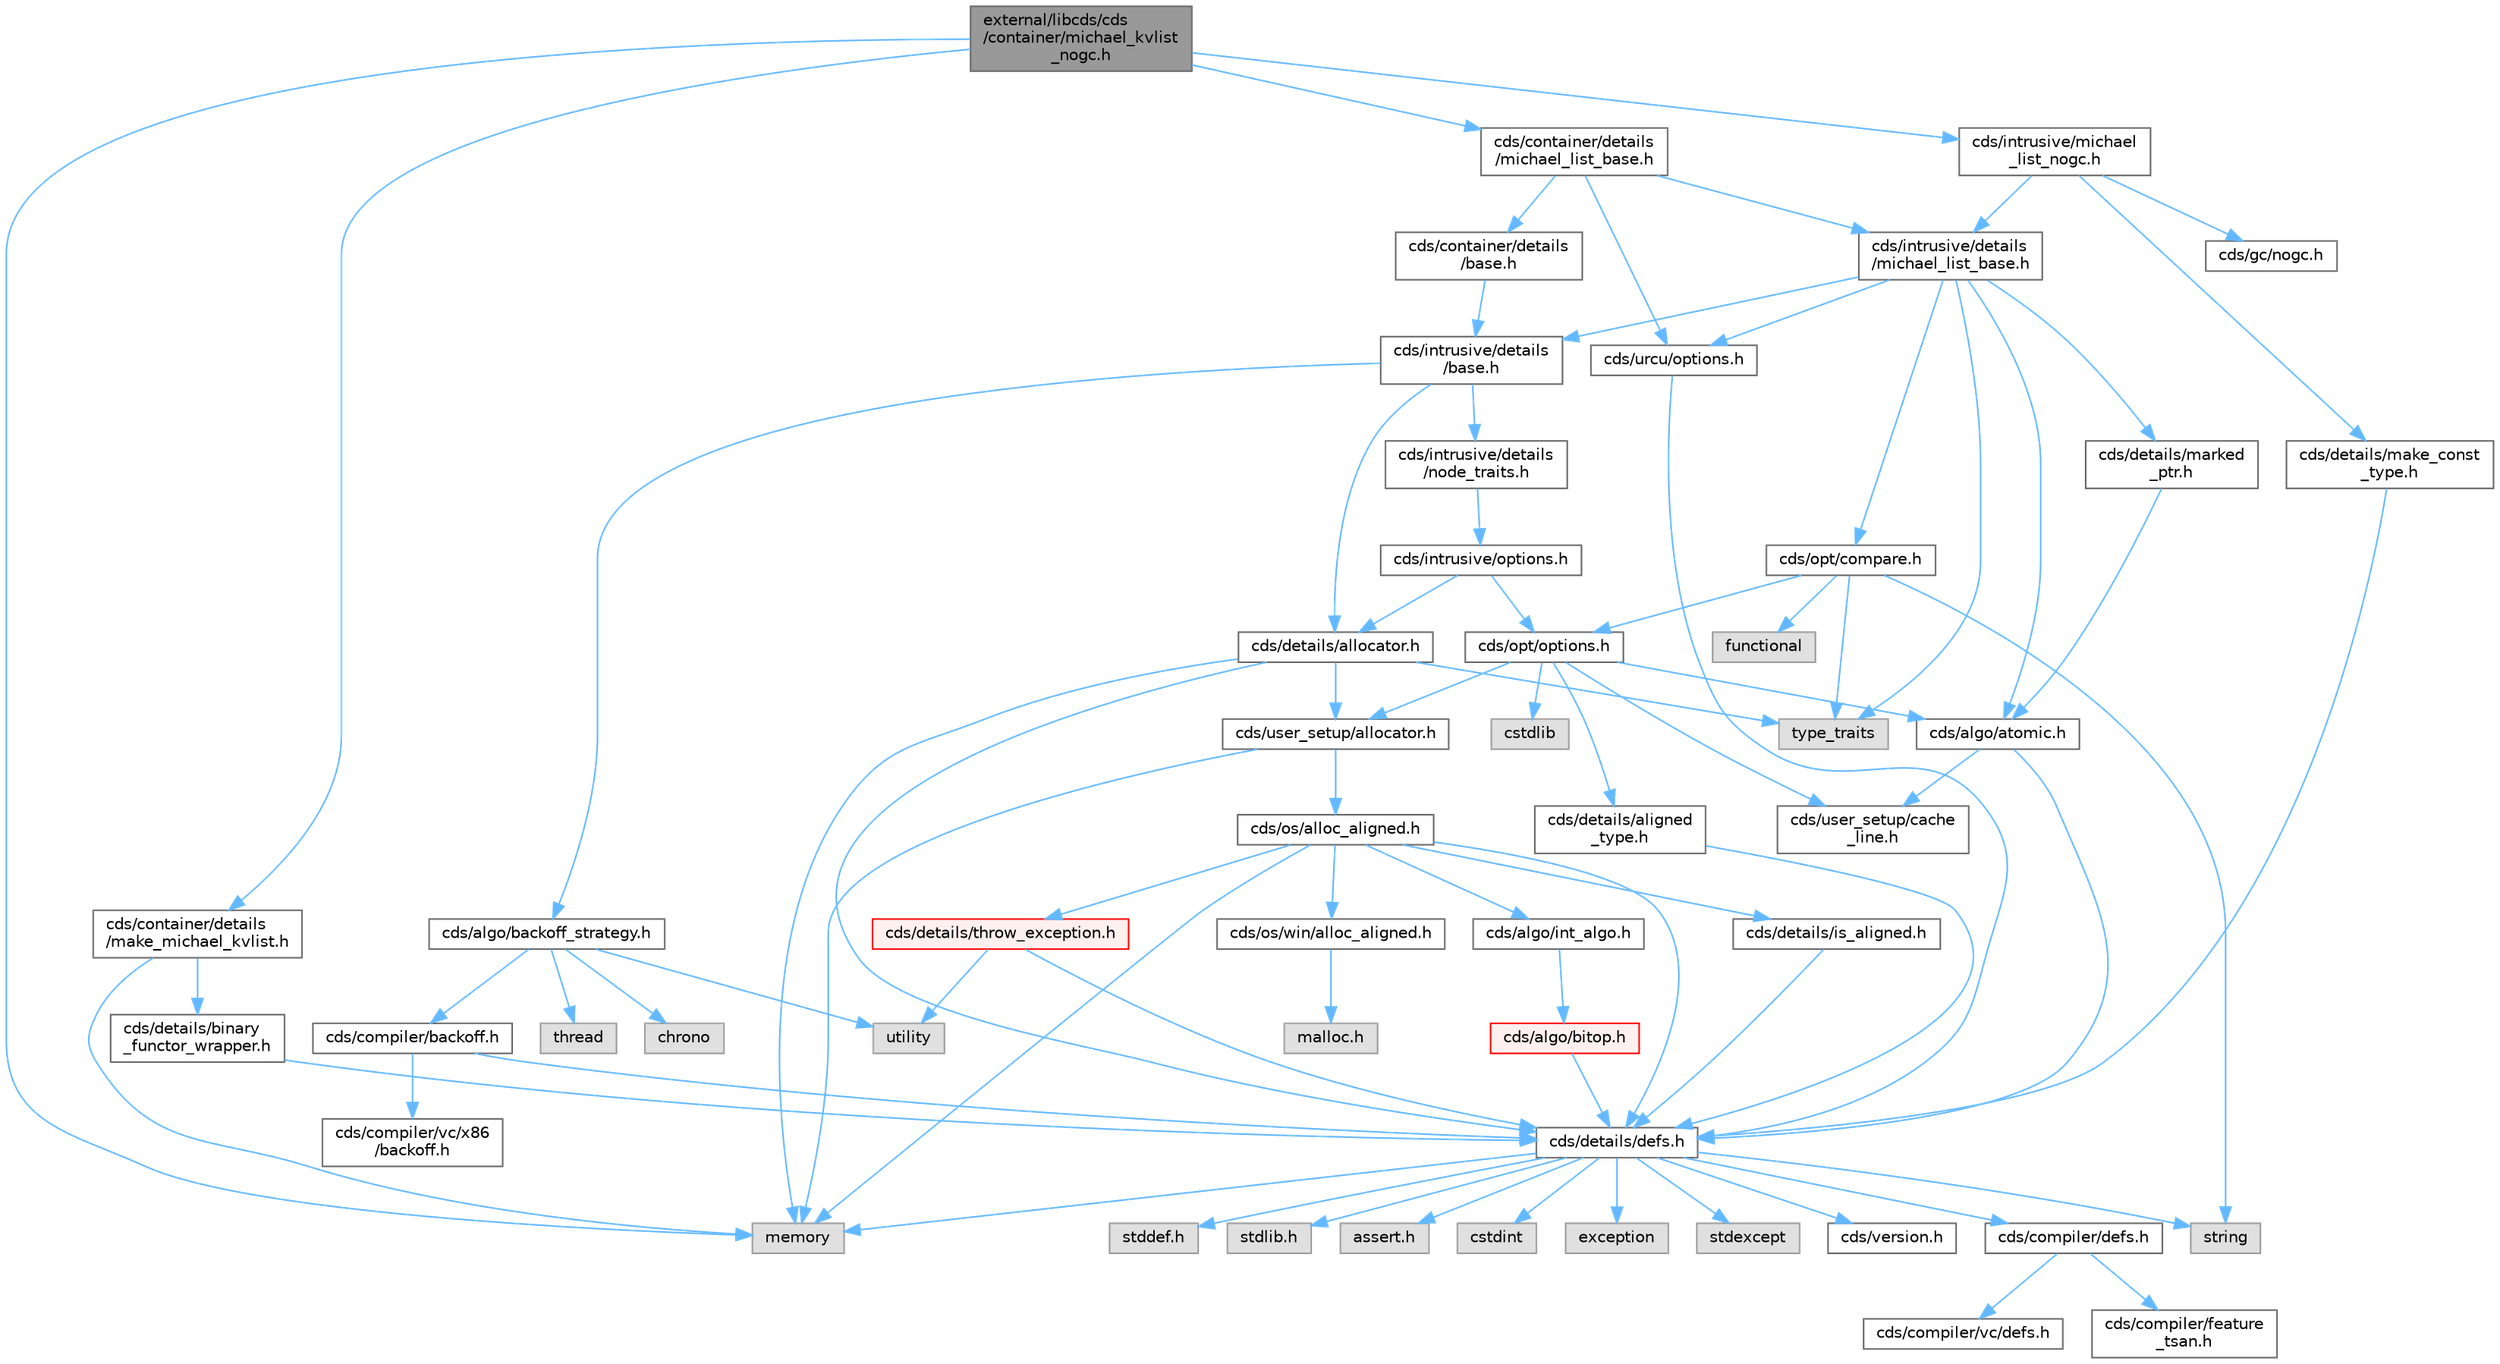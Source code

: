 digraph "external/libcds/cds/container/michael_kvlist_nogc.h"
{
 // LATEX_PDF_SIZE
  bgcolor="transparent";
  edge [fontname=Helvetica,fontsize=10,labelfontname=Helvetica,labelfontsize=10];
  node [fontname=Helvetica,fontsize=10,shape=box,height=0.2,width=0.4];
  Node1 [id="Node000001",label="external/libcds/cds\l/container/michael_kvlist\l_nogc.h",height=0.2,width=0.4,color="gray40", fillcolor="grey60", style="filled", fontcolor="black",tooltip=" "];
  Node1 -> Node2 [id="edge78_Node000001_Node000002",color="steelblue1",style="solid",tooltip=" "];
  Node2 [id="Node000002",label="memory",height=0.2,width=0.4,color="grey60", fillcolor="#E0E0E0", style="filled",tooltip=" "];
  Node1 -> Node3 [id="edge79_Node000001_Node000003",color="steelblue1",style="solid",tooltip=" "];
  Node3 [id="Node000003",label="cds/container/details\l/michael_list_base.h",height=0.2,width=0.4,color="grey40", fillcolor="white", style="filled",URL="$container_2details_2michael__list__base_8h.html",tooltip=" "];
  Node3 -> Node4 [id="edge80_Node000003_Node000004",color="steelblue1",style="solid",tooltip=" "];
  Node4 [id="Node000004",label="cds/container/details\l/base.h",height=0.2,width=0.4,color="grey40", fillcolor="white", style="filled",URL="$external_2libcds_2cds_2container_2details_2base_8h.html",tooltip=" "];
  Node4 -> Node5 [id="edge81_Node000004_Node000005",color="steelblue1",style="solid",tooltip=" "];
  Node5 [id="Node000005",label="cds/intrusive/details\l/base.h",height=0.2,width=0.4,color="grey40", fillcolor="white", style="filled",URL="$external_2libcds_2cds_2intrusive_2details_2base_8h.html",tooltip=" "];
  Node5 -> Node6 [id="edge82_Node000005_Node000006",color="steelblue1",style="solid",tooltip=" "];
  Node6 [id="Node000006",label="cds/intrusive/details\l/node_traits.h",height=0.2,width=0.4,color="grey40", fillcolor="white", style="filled",URL="$node__traits_8h.html",tooltip=" "];
  Node6 -> Node7 [id="edge83_Node000006_Node000007",color="steelblue1",style="solid",tooltip=" "];
  Node7 [id="Node000007",label="cds/intrusive/options.h",height=0.2,width=0.4,color="grey40", fillcolor="white", style="filled",URL="$intrusive_2options_8h.html",tooltip=" "];
  Node7 -> Node8 [id="edge84_Node000007_Node000008",color="steelblue1",style="solid",tooltip=" "];
  Node8 [id="Node000008",label="cds/opt/options.h",height=0.2,width=0.4,color="grey40", fillcolor="white", style="filled",URL="$opt_2options_8h.html",tooltip=" "];
  Node8 -> Node9 [id="edge85_Node000008_Node000009",color="steelblue1",style="solid",tooltip=" "];
  Node9 [id="Node000009",label="cstdlib",height=0.2,width=0.4,color="grey60", fillcolor="#E0E0E0", style="filled",tooltip=" "];
  Node8 -> Node10 [id="edge86_Node000008_Node000010",color="steelblue1",style="solid",tooltip=" "];
  Node10 [id="Node000010",label="cds/details/aligned\l_type.h",height=0.2,width=0.4,color="grey40", fillcolor="white", style="filled",URL="$aligned__type_8h.html",tooltip=" "];
  Node10 -> Node11 [id="edge87_Node000010_Node000011",color="steelblue1",style="solid",tooltip=" "];
  Node11 [id="Node000011",label="cds/details/defs.h",height=0.2,width=0.4,color="grey40", fillcolor="white", style="filled",URL="$details_2defs_8h.html",tooltip=" "];
  Node11 -> Node12 [id="edge88_Node000011_Node000012",color="steelblue1",style="solid",tooltip=" "];
  Node12 [id="Node000012",label="stddef.h",height=0.2,width=0.4,color="grey60", fillcolor="#E0E0E0", style="filled",tooltip=" "];
  Node11 -> Node13 [id="edge89_Node000011_Node000013",color="steelblue1",style="solid",tooltip=" "];
  Node13 [id="Node000013",label="stdlib.h",height=0.2,width=0.4,color="grey60", fillcolor="#E0E0E0", style="filled",tooltip=" "];
  Node11 -> Node14 [id="edge90_Node000011_Node000014",color="steelblue1",style="solid",tooltip=" "];
  Node14 [id="Node000014",label="assert.h",height=0.2,width=0.4,color="grey60", fillcolor="#E0E0E0", style="filled",tooltip=" "];
  Node11 -> Node15 [id="edge91_Node000011_Node000015",color="steelblue1",style="solid",tooltip=" "];
  Node15 [id="Node000015",label="cstdint",height=0.2,width=0.4,color="grey60", fillcolor="#E0E0E0", style="filled",tooltip=" "];
  Node11 -> Node16 [id="edge92_Node000011_Node000016",color="steelblue1",style="solid",tooltip=" "];
  Node16 [id="Node000016",label="exception",height=0.2,width=0.4,color="grey60", fillcolor="#E0E0E0", style="filled",tooltip=" "];
  Node11 -> Node17 [id="edge93_Node000011_Node000017",color="steelblue1",style="solid",tooltip=" "];
  Node17 [id="Node000017",label="stdexcept",height=0.2,width=0.4,color="grey60", fillcolor="#E0E0E0", style="filled",tooltip=" "];
  Node11 -> Node18 [id="edge94_Node000011_Node000018",color="steelblue1",style="solid",tooltip=" "];
  Node18 [id="Node000018",label="string",height=0.2,width=0.4,color="grey60", fillcolor="#E0E0E0", style="filled",tooltip=" "];
  Node11 -> Node2 [id="edge95_Node000011_Node000002",color="steelblue1",style="solid",tooltip=" "];
  Node11 -> Node19 [id="edge96_Node000011_Node000019",color="steelblue1",style="solid",tooltip=" "];
  Node19 [id="Node000019",label="cds/version.h",height=0.2,width=0.4,color="grey40", fillcolor="white", style="filled",URL="$external_2libcds_2cds_2version_8h.html",tooltip=" "];
  Node11 -> Node20 [id="edge97_Node000011_Node000020",color="steelblue1",style="solid",tooltip=" "];
  Node20 [id="Node000020",label="cds/compiler/defs.h",height=0.2,width=0.4,color="grey40", fillcolor="white", style="filled",URL="$compiler_2defs_8h.html",tooltip=" "];
  Node20 -> Node21 [id="edge98_Node000020_Node000021",color="steelblue1",style="solid",tooltip=" "];
  Node21 [id="Node000021",label="cds/compiler/vc/defs.h",height=0.2,width=0.4,color="grey40", fillcolor="white", style="filled",URL="$compiler_2vc_2defs_8h.html",tooltip=" "];
  Node20 -> Node22 [id="edge99_Node000020_Node000022",color="steelblue1",style="solid",tooltip=" "];
  Node22 [id="Node000022",label="cds/compiler/feature\l_tsan.h",height=0.2,width=0.4,color="grey40", fillcolor="white", style="filled",URL="$feature__tsan_8h.html",tooltip=" "];
  Node8 -> Node23 [id="edge100_Node000008_Node000023",color="steelblue1",style="solid",tooltip=" "];
  Node23 [id="Node000023",label="cds/user_setup/allocator.h",height=0.2,width=0.4,color="grey40", fillcolor="white", style="filled",URL="$external_2libcds_2cds_2user__setup_2allocator_8h.html",tooltip="Default implementation of allocator classes."];
  Node23 -> Node2 [id="edge101_Node000023_Node000002",color="steelblue1",style="solid",tooltip=" "];
  Node23 -> Node24 [id="edge102_Node000023_Node000024",color="steelblue1",style="solid",tooltip=" "];
  Node24 [id="Node000024",label="cds/os/alloc_aligned.h",height=0.2,width=0.4,color="grey40", fillcolor="white", style="filled",URL="$alloc__aligned_8h.html",tooltip=" "];
  Node24 -> Node11 [id="edge103_Node000024_Node000011",color="steelblue1",style="solid",tooltip=" "];
  Node24 -> Node25 [id="edge104_Node000024_Node000025",color="steelblue1",style="solid",tooltip=" "];
  Node25 [id="Node000025",label="cds/os/win/alloc_aligned.h",height=0.2,width=0.4,color="grey40", fillcolor="white", style="filled",URL="$win_2alloc__aligned_8h.html",tooltip=" "];
  Node25 -> Node26 [id="edge105_Node000025_Node000026",color="steelblue1",style="solid",tooltip=" "];
  Node26 [id="Node000026",label="malloc.h",height=0.2,width=0.4,color="grey60", fillcolor="#E0E0E0", style="filled",tooltip=" "];
  Node24 -> Node2 [id="edge106_Node000024_Node000002",color="steelblue1",style="solid",tooltip=" "];
  Node24 -> Node27 [id="edge107_Node000024_Node000027",color="steelblue1",style="solid",tooltip=" "];
  Node27 [id="Node000027",label="cds/details/is_aligned.h",height=0.2,width=0.4,color="grey40", fillcolor="white", style="filled",URL="$is__aligned_8h.html",tooltip=" "];
  Node27 -> Node11 [id="edge108_Node000027_Node000011",color="steelblue1",style="solid",tooltip=" "];
  Node24 -> Node28 [id="edge109_Node000024_Node000028",color="steelblue1",style="solid",tooltip=" "];
  Node28 [id="Node000028",label="cds/algo/int_algo.h",height=0.2,width=0.4,color="grey40", fillcolor="white", style="filled",URL="$int__algo_8h.html",tooltip=" "];
  Node28 -> Node29 [id="edge110_Node000028_Node000029",color="steelblue1",style="solid",tooltip=" "];
  Node29 [id="Node000029",label="cds/algo/bitop.h",height=0.2,width=0.4,color="red", fillcolor="#FFF0F0", style="filled",URL="$algo_2bitop_8h.html",tooltip=" "];
  Node29 -> Node11 [id="edge111_Node000029_Node000011",color="steelblue1",style="solid",tooltip=" "];
  Node24 -> Node35 [id="edge112_Node000024_Node000035",color="steelblue1",style="solid",tooltip=" "];
  Node35 [id="Node000035",label="cds/details/throw_exception.h",height=0.2,width=0.4,color="red", fillcolor="#FFF0F0", style="filled",URL="$throw__exception_8h.html",tooltip=" "];
  Node35 -> Node11 [id="edge113_Node000035_Node000011",color="steelblue1",style="solid",tooltip=" "];
  Node35 -> Node37 [id="edge114_Node000035_Node000037",color="steelblue1",style="solid",tooltip=" "];
  Node37 [id="Node000037",label="utility",height=0.2,width=0.4,color="grey60", fillcolor="#E0E0E0", style="filled",tooltip=" "];
  Node8 -> Node38 [id="edge115_Node000008_Node000038",color="steelblue1",style="solid",tooltip=" "];
  Node38 [id="Node000038",label="cds/user_setup/cache\l_line.h",height=0.2,width=0.4,color="grey40", fillcolor="white", style="filled",URL="$cache__line_8h.html",tooltip="Cache-line size definition"];
  Node8 -> Node39 [id="edge116_Node000008_Node000039",color="steelblue1",style="solid",tooltip=" "];
  Node39 [id="Node000039",label="cds/algo/atomic.h",height=0.2,width=0.4,color="grey40", fillcolor="white", style="filled",URL="$external_2libcds_2cds_2algo_2atomic_8h.html",tooltip=" "];
  Node39 -> Node11 [id="edge117_Node000039_Node000011",color="steelblue1",style="solid",tooltip=" "];
  Node39 -> Node38 [id="edge118_Node000039_Node000038",color="steelblue1",style="solid",tooltip=" "];
  Node7 -> Node40 [id="edge119_Node000007_Node000040",color="steelblue1",style="solid",tooltip=" "];
  Node40 [id="Node000040",label="cds/details/allocator.h",height=0.2,width=0.4,color="grey40", fillcolor="white", style="filled",URL="$external_2libcds_2cds_2details_2allocator_8h.html",tooltip=" "];
  Node40 -> Node41 [id="edge120_Node000040_Node000041",color="steelblue1",style="solid",tooltip=" "];
  Node41 [id="Node000041",label="type_traits",height=0.2,width=0.4,color="grey60", fillcolor="#E0E0E0", style="filled",tooltip=" "];
  Node40 -> Node2 [id="edge121_Node000040_Node000002",color="steelblue1",style="solid",tooltip=" "];
  Node40 -> Node11 [id="edge122_Node000040_Node000011",color="steelblue1",style="solid",tooltip=" "];
  Node40 -> Node23 [id="edge123_Node000040_Node000023",color="steelblue1",style="solid",tooltip=" "];
  Node5 -> Node40 [id="edge124_Node000005_Node000040",color="steelblue1",style="solid",tooltip=" "];
  Node5 -> Node42 [id="edge125_Node000005_Node000042",color="steelblue1",style="solid",tooltip=" "];
  Node42 [id="Node000042",label="cds/algo/backoff_strategy.h",height=0.2,width=0.4,color="grey40", fillcolor="white", style="filled",URL="$backoff__strategy_8h.html",tooltip=" "];
  Node42 -> Node37 [id="edge126_Node000042_Node000037",color="steelblue1",style="solid",tooltip=" "];
  Node42 -> Node33 [id="edge127_Node000042_Node000033",color="steelblue1",style="solid",tooltip=" "];
  Node33 [id="Node000033",label="thread",height=0.2,width=0.4,color="grey60", fillcolor="#E0E0E0", style="filled",tooltip=" "];
  Node42 -> Node43 [id="edge128_Node000042_Node000043",color="steelblue1",style="solid",tooltip=" "];
  Node43 [id="Node000043",label="chrono",height=0.2,width=0.4,color="grey60", fillcolor="#E0E0E0", style="filled",tooltip=" "];
  Node42 -> Node44 [id="edge129_Node000042_Node000044",color="steelblue1",style="solid",tooltip=" "];
  Node44 [id="Node000044",label="cds/compiler/backoff.h",height=0.2,width=0.4,color="grey40", fillcolor="white", style="filled",URL="$backoff_8h.html",tooltip=" "];
  Node44 -> Node11 [id="edge130_Node000044_Node000011",color="steelblue1",style="solid",tooltip=" "];
  Node44 -> Node45 [id="edge131_Node000044_Node000045",color="steelblue1",style="solid",tooltip=" "];
  Node45 [id="Node000045",label="cds/compiler/vc/x86\l/backoff.h",height=0.2,width=0.4,color="grey40", fillcolor="white", style="filled",URL="$vc_2x86_2backoff_8h.html",tooltip=" "];
  Node3 -> Node46 [id="edge132_Node000003_Node000046",color="steelblue1",style="solid",tooltip=" "];
  Node46 [id="Node000046",label="cds/intrusive/details\l/michael_list_base.h",height=0.2,width=0.4,color="grey40", fillcolor="white", style="filled",URL="$intrusive_2details_2michael__list__base_8h.html",tooltip=" "];
  Node46 -> Node41 [id="edge133_Node000046_Node000041",color="steelblue1",style="solid",tooltip=" "];
  Node46 -> Node5 [id="edge134_Node000046_Node000005",color="steelblue1",style="solid",tooltip=" "];
  Node46 -> Node47 [id="edge135_Node000046_Node000047",color="steelblue1",style="solid",tooltip=" "];
  Node47 [id="Node000047",label="cds/opt/compare.h",height=0.2,width=0.4,color="grey40", fillcolor="white", style="filled",URL="$external_2libcds_2cds_2opt_2compare_8h.html",tooltip=" "];
  Node47 -> Node41 [id="edge136_Node000047_Node000041",color="steelblue1",style="solid",tooltip=" "];
  Node47 -> Node48 [id="edge137_Node000047_Node000048",color="steelblue1",style="solid",tooltip=" "];
  Node48 [id="Node000048",label="functional",height=0.2,width=0.4,color="grey60", fillcolor="#E0E0E0", style="filled",tooltip=" "];
  Node47 -> Node18 [id="edge138_Node000047_Node000018",color="steelblue1",style="solid",tooltip=" "];
  Node47 -> Node8 [id="edge139_Node000047_Node000008",color="steelblue1",style="solid",tooltip=" "];
  Node46 -> Node39 [id="edge140_Node000046_Node000039",color="steelblue1",style="solid",tooltip=" "];
  Node46 -> Node49 [id="edge141_Node000046_Node000049",color="steelblue1",style="solid",tooltip=" "];
  Node49 [id="Node000049",label="cds/details/marked\l_ptr.h",height=0.2,width=0.4,color="grey40", fillcolor="white", style="filled",URL="$marked__ptr_8h.html",tooltip=" "];
  Node49 -> Node39 [id="edge142_Node000049_Node000039",color="steelblue1",style="solid",tooltip=" "];
  Node46 -> Node50 [id="edge143_Node000046_Node000050",color="steelblue1",style="solid",tooltip=" "];
  Node50 [id="Node000050",label="cds/urcu/options.h",height=0.2,width=0.4,color="grey40", fillcolor="white", style="filled",URL="$urcu_2options_8h.html",tooltip=" "];
  Node50 -> Node11 [id="edge144_Node000050_Node000011",color="steelblue1",style="solid",tooltip=" "];
  Node3 -> Node50 [id="edge145_Node000003_Node000050",color="steelblue1",style="solid",tooltip=" "];
  Node1 -> Node51 [id="edge146_Node000001_Node000051",color="steelblue1",style="solid",tooltip=" "];
  Node51 [id="Node000051",label="cds/intrusive/michael\l_list_nogc.h",height=0.2,width=0.4,color="grey40", fillcolor="white", style="filled",URL="$intrusive_2michael__list__nogc_8h.html",tooltip=" "];
  Node51 -> Node46 [id="edge147_Node000051_Node000046",color="steelblue1",style="solid",tooltip=" "];
  Node51 -> Node52 [id="edge148_Node000051_Node000052",color="steelblue1",style="solid",tooltip=" "];
  Node52 [id="Node000052",label="cds/gc/nogc.h",height=0.2,width=0.4,color="grey40", fillcolor="white", style="filled",URL="$nogc_8h.html",tooltip=" "];
  Node51 -> Node53 [id="edge149_Node000051_Node000053",color="steelblue1",style="solid",tooltip=" "];
  Node53 [id="Node000053",label="cds/details/make_const\l_type.h",height=0.2,width=0.4,color="grey40", fillcolor="white", style="filled",URL="$make__const__type_8h.html",tooltip=" "];
  Node53 -> Node11 [id="edge150_Node000053_Node000011",color="steelblue1",style="solid",tooltip=" "];
  Node1 -> Node54 [id="edge151_Node000001_Node000054",color="steelblue1",style="solid",tooltip=" "];
  Node54 [id="Node000054",label="cds/container/details\l/make_michael_kvlist.h",height=0.2,width=0.4,color="grey40", fillcolor="white", style="filled",URL="$make__michael__kvlist_8h.html",tooltip=" "];
  Node54 -> Node55 [id="edge152_Node000054_Node000055",color="steelblue1",style="solid",tooltip=" "];
  Node55 [id="Node000055",label="cds/details/binary\l_functor_wrapper.h",height=0.2,width=0.4,color="grey40", fillcolor="white", style="filled",URL="$binary__functor__wrapper_8h.html",tooltip=" "];
  Node55 -> Node11 [id="edge153_Node000055_Node000011",color="steelblue1",style="solid",tooltip=" "];
  Node54 -> Node2 [id="edge154_Node000054_Node000002",color="steelblue1",style="solid",tooltip=" "];
}
